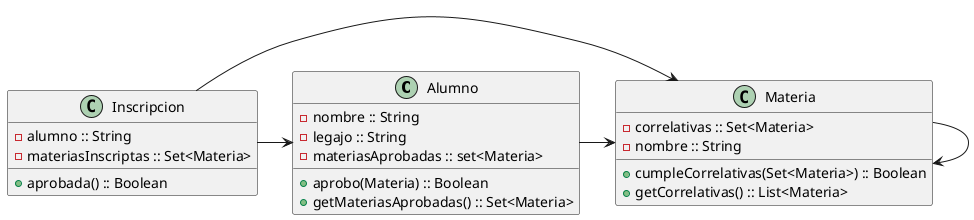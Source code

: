@startuml
'https://plantuml.com/class-diagram

class Alumno {
 - nombre :: String
 -legajo :: String
 -materiasAprobadas :: set<Materia>

 +aprobo(Materia) :: Boolean
 +getMateriasAprobadas() :: Set<Materia>

}

class Inscripcion {
-alumno :: String
-materiasInscriptas :: Set<Materia>

+aprobada() :: Boolean
}

class Materia {
-correlativas :: Set<Materia>
-nombre :: String

+cumpleCorrelativas(Set<Materia>) :: Boolean
+getCorrelativas() :: List<Materia>
}

Inscripcion -> Materia
Inscripcion -> Alumno
Alumno -> Materia
Materia -> Materia



@enduml